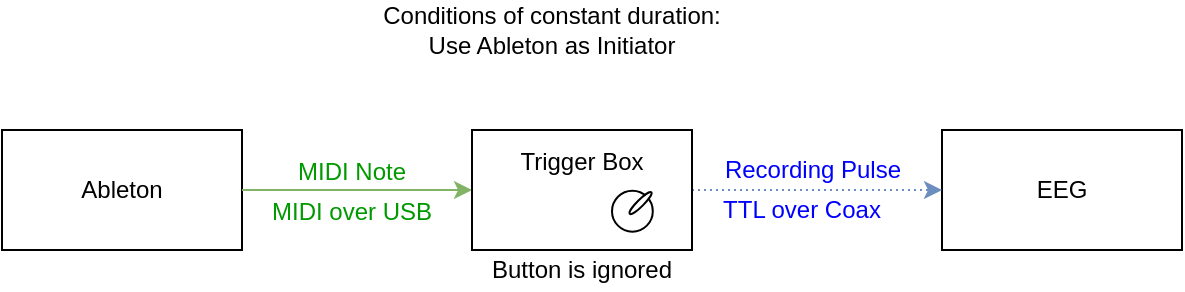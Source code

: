 <mxfile version="12.9.3" type="device"><diagram id="-QTX_DAwzTjB3AwufSO9" name="Page-1"><mxGraphModel dx="1106" dy="860" grid="1" gridSize="10" guides="1" tooltips="1" connect="1" arrows="1" fold="1" page="1" pageScale="1" pageWidth="827" pageHeight="1169" math="0" shadow="0"><root><mxCell id="0"/><mxCell id="1" parent="0"/><mxCell id="65MBYcEm1MAwE0Wt0rzs-2" value="EEG" style="rounded=0;whiteSpace=wrap;html=1;" parent="1" vertex="1"><mxGeometry x="589" y="230" width="120" height="60" as="geometry"/></mxCell><mxCell id="65MBYcEm1MAwE0Wt0rzs-3" value="Ableton" style="rounded=0;whiteSpace=wrap;html=1;" parent="1" vertex="1"><mxGeometry x="119" y="230" width="120" height="60" as="geometry"/></mxCell><mxCell id="65MBYcEm1MAwE0Wt0rzs-4" style="edgeStyle=orthogonalEdgeStyle;rounded=0;orthogonalLoop=1;jettySize=auto;html=1;exitX=1;exitY=0.5;exitDx=0;exitDy=0;entryX=0;entryY=0.5;entryDx=0;entryDy=0;fillColor=#dae8fc;strokeColor=#6c8ebf;dashed=1;dashPattern=1 2;" parent="1" source="65MBYcEm1MAwE0Wt0rzs-6" target="65MBYcEm1MAwE0Wt0rzs-2" edge="1"><mxGeometry relative="1" as="geometry"><Array as="points"><mxPoint x="479" y="260"/><mxPoint x="479" y="260"/></Array></mxGeometry></mxCell><mxCell id="65MBYcEm1MAwE0Wt0rzs-5" style="edgeStyle=orthogonalEdgeStyle;rounded=0;orthogonalLoop=1;jettySize=auto;html=1;exitX=0;exitY=0.5;exitDx=0;exitDy=0;entryX=1;entryY=0.5;entryDx=0;entryDy=0;fillColor=#d5e8d4;strokeColor=#82b366;startArrow=classic;startFill=1;endArrow=none;endFill=0;" parent="1" source="65MBYcEm1MAwE0Wt0rzs-6" target="65MBYcEm1MAwE0Wt0rzs-3" edge="1"><mxGeometry relative="1" as="geometry"><Array as="points"><mxPoint x="319" y="260"/><mxPoint x="319" y="260"/></Array></mxGeometry></mxCell><mxCell id="65MBYcEm1MAwE0Wt0rzs-6" value="Trigger Box&lt;br&gt;&lt;br&gt;&lt;br&gt;" style="rounded=0;whiteSpace=wrap;html=1;" parent="1" vertex="1"><mxGeometry x="354" y="230" width="110" height="60" as="geometry"/></mxCell><mxCell id="65MBYcEm1MAwE0Wt0rzs-7" value="" style="group" parent="1" vertex="1" connectable="0"><mxGeometry x="424" y="260" width="20.81" height="20.82" as="geometry"/></mxCell><mxCell id="65MBYcEm1MAwE0Wt0rzs-8" value="" style="ellipse;whiteSpace=wrap;html=1;aspect=fixed;" parent="65MBYcEm1MAwE0Wt0rzs-7" vertex="1"><mxGeometry y="0.416" width="20.396" height="20.396" as="geometry"/></mxCell><mxCell id="65MBYcEm1MAwE0Wt0rzs-9" value="" style="ellipse;whiteSpace=wrap;html=1;rotation=-45;" parent="65MBYcEm1MAwE0Wt0rzs-7" vertex="1"><mxGeometry x="6.68" y="4.89" width="15.19" height="3.295" as="geometry"/></mxCell><mxCell id="65MBYcEm1MAwE0Wt0rzs-10" value="MIDI over USB" style="text;html=1;strokeColor=none;fillColor=none;align=center;verticalAlign=middle;whiteSpace=wrap;rounded=0;fontColor=#009900;" parent="1" vertex="1"><mxGeometry x="239" y="260.82" width="110" height="20" as="geometry"/></mxCell><mxCell id="65MBYcEm1MAwE0Wt0rzs-11" value="TTL over Coax" style="text;html=1;strokeColor=none;fillColor=none;align=center;verticalAlign=middle;whiteSpace=wrap;rounded=0;fontColor=#0000FF;" parent="1" vertex="1"><mxGeometry x="464" y="260" width="110" height="20" as="geometry"/></mxCell><mxCell id="65MBYcEm1MAwE0Wt0rzs-12" value="&lt;font color=&quot;#000000&quot;&gt;Button is ignored&lt;/font&gt;" style="text;html=1;strokeColor=none;fillColor=none;align=center;verticalAlign=middle;whiteSpace=wrap;rounded=0;fontColor=#0000FF;" parent="1" vertex="1"><mxGeometry x="359" y="290" width="100" height="20" as="geometry"/></mxCell><mxCell id="65MBYcEm1MAwE0Wt0rzs-13" value="&lt;font color=&quot;#000000&quot;&gt;Conditions of constant duration: &lt;br&gt;Use Ableton as Initiator&lt;/font&gt;" style="text;html=1;strokeColor=none;fillColor=none;align=center;verticalAlign=middle;whiteSpace=wrap;rounded=0;fontColor=#0000FF;" parent="1" vertex="1"><mxGeometry x="269" y="170" width="250" height="20" as="geometry"/></mxCell><mxCell id="65MBYcEm1MAwE0Wt0rzs-14" value="Recording Pulse" style="text;html=1;align=center;verticalAlign=middle;resizable=0;points=[];autosize=1;fontColor=#0000FF;" parent="1" vertex="1"><mxGeometry x="474" y="240" width="100" height="20" as="geometry"/></mxCell><mxCell id="65MBYcEm1MAwE0Wt0rzs-15" value="MIDI Note" style="text;html=1;strokeColor=none;fillColor=none;align=center;verticalAlign=middle;whiteSpace=wrap;rounded=0;fontColor=#009900;" parent="1" vertex="1"><mxGeometry x="239" y="240.82" width="110" height="20" as="geometry"/></mxCell></root></mxGraphModel></diagram></mxfile>